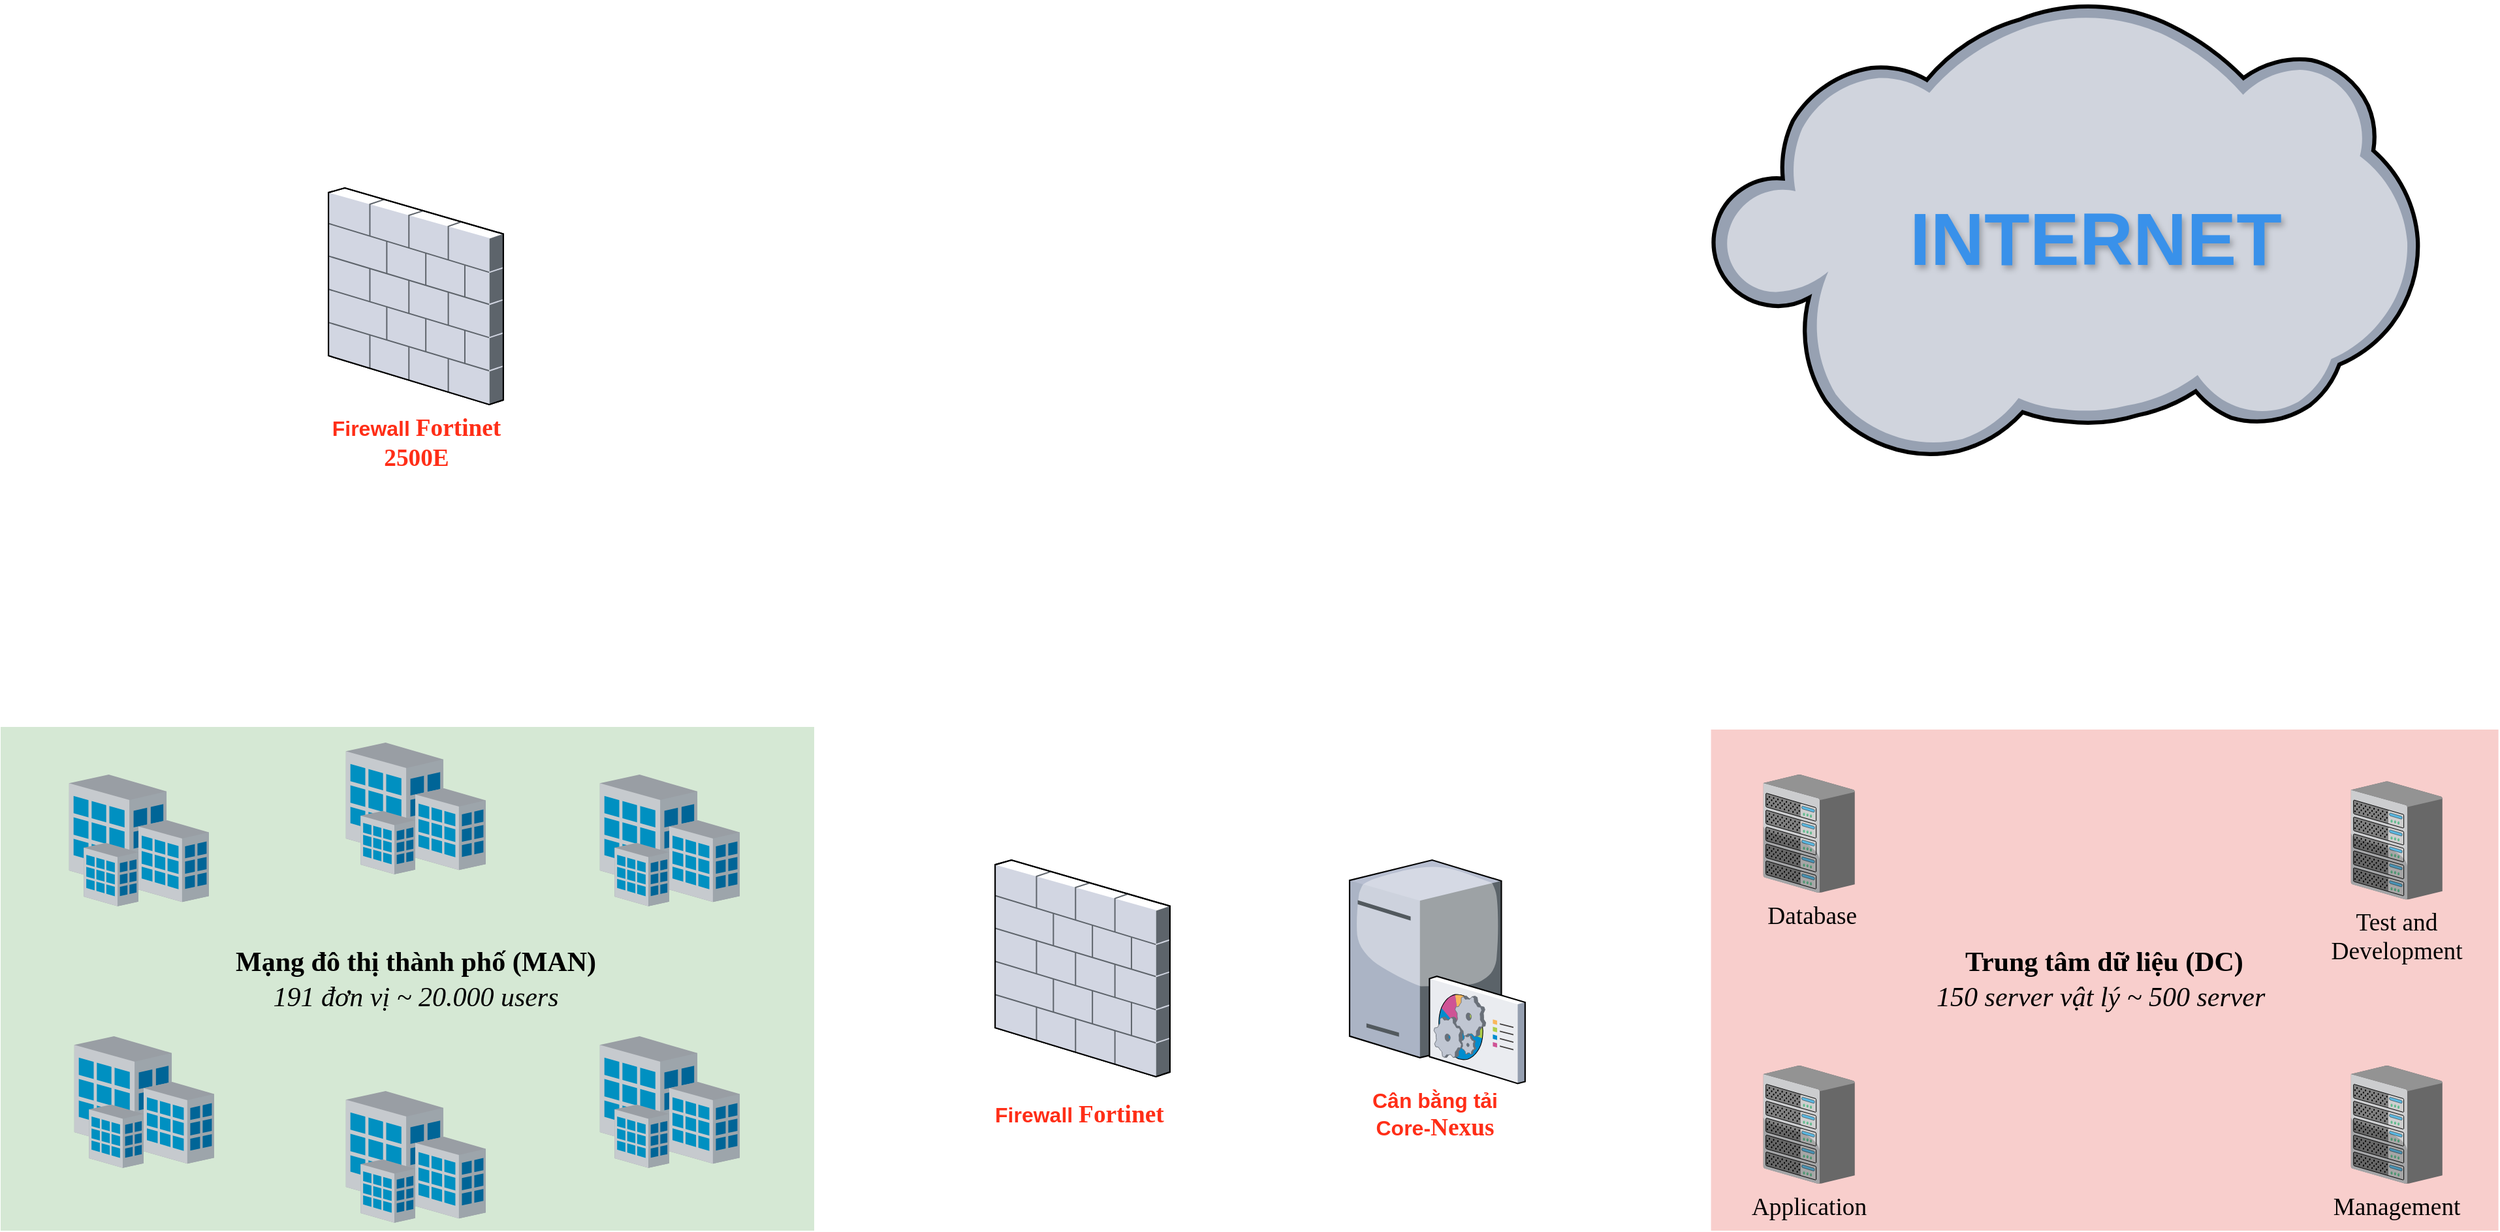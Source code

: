 <mxfile version="24.4.7" type="github">
  <diagram name="Page-1" id="e3a06f82-3646-2815-327d-82caf3d4e204">
    <mxGraphModel dx="3465" dy="2203" grid="1" gridSize="10" guides="1" tooltips="1" connect="1" arrows="1" fold="1" page="1" pageScale="1.5" pageWidth="1169" pageHeight="826" background="none" math="0" shadow="0">
      <root>
        <mxCell id="0" style=";html=1;" />
        <mxCell id="1" style=";html=1;" parent="0" />
        <mxCell id="6a7d8f32e03d9370-61" value="" style="whiteSpace=wrap;html=1;fillColor=#f8cecc;fontSize=14;strokeColor=none;verticalAlign=top;" parent="1" vertex="1">
          <mxGeometry x="2230.29" y="760" width="603" height="384" as="geometry" />
        </mxCell>
        <mxCell id="6a7d8f32e03d9370-60" value="" style="whiteSpace=wrap;html=1;fillColor=#d5e8d4;fontSize=14;strokeColor=none;verticalAlign=top;" parent="1" vertex="1">
          <mxGeometry x="920.5" y="758" width="623" height="386" as="geometry" />
        </mxCell>
        <mxCell id="6a7d8f32e03d9370-16" value="&lt;span id=&quot;docs-internal-guid-9d835d87-7fff-4643-cab0-f77259b9171f&quot;&gt;&lt;span style=&quot;font-size: 14pt; font-family: &amp;quot;Times New Roman&amp;quot;, serif; background-color: transparent; font-variant-numeric: normal; font-variant-east-asian: normal; font-variant-alternates: normal; font-variant-position: normal; vertical-align: baseline; white-space: pre-wrap;&quot;&gt;&amp;nbsp;Database&lt;/span&gt;&lt;/span&gt;" style="verticalLabelPosition=bottom;aspect=fixed;html=1;verticalAlign=top;strokeColor=none;shape=mxgraph.citrix.chassis;fillColor=#66B2FF;gradientColor=#0066CC;fontSize=14;" parent="1" vertex="1">
          <mxGeometry x="2270.29" y="794.5" width="70.11" height="90.5" as="geometry" />
        </mxCell>
        <mxCell id="6a7d8f32e03d9370-31" value="" style="verticalLabelPosition=bottom;aspect=fixed;html=1;verticalAlign=top;strokeColor=none;shape=mxgraph.citrix.site;fillColor=#66B2FF;gradientColor=#0066CC;fontSize=14;" parent="1" vertex="1">
          <mxGeometry x="1379.5" y="995" width="107" height="101" as="geometry" />
        </mxCell>
        <mxCell id="3PxMr9hApGVc-ur7nNP5-1" value="&lt;span style=&quot;font-size: 21px;&quot; id=&quot;docs-internal-guid-a3162c0a-7fff-53ce-2dbf-dc34f5ae93af&quot;&gt;&lt;span style=&quot;font-family: &amp;quot;Times New Roman&amp;quot;, serif; background-color: transparent; font-variant-numeric: normal; font-variant-east-asian: normal; font-variant-alternates: normal; font-variant-position: normal; vertical-align: baseline; white-space-collapse: preserve;&quot;&gt;&lt;b style=&quot;&quot;&gt;&lt;font style=&quot;font-size: 21px;&quot;&gt;Mạng đô thị thành phố (MAN)&lt;/font&gt;&lt;/b&gt;&lt;/span&gt;&lt;/span&gt;&lt;div style=&quot;font-size: 21px;&quot;&gt;&lt;font style=&quot;font-size: 21px;&quot; face=&quot;Times New Roman, serif&quot;&gt;&lt;span style=&quot;white-space-collapse: preserve;&quot;&gt;&lt;i style=&quot;&quot;&gt;191 đơn vị ~ 20.000 users&lt;/i&gt;&lt;/span&gt;&lt;/font&gt;&lt;/div&gt;" style="text;strokeColor=none;fillColor=none;html=1;align=center;verticalAlign=middle;whiteSpace=wrap;rounded=0;fontSize=16;" vertex="1" parent="1">
          <mxGeometry x="1096.5" y="926" width="283" height="50" as="geometry" />
        </mxCell>
        <mxCell id="3PxMr9hApGVc-ur7nNP5-2" value="" style="verticalLabelPosition=bottom;aspect=fixed;html=1;verticalAlign=top;strokeColor=none;shape=mxgraph.citrix.site;fillColor=#66B2FF;gradientColor=#0066CC;fontSize=14;" vertex="1" parent="1">
          <mxGeometry x="1185" y="1037" width="107" height="101" as="geometry" />
        </mxCell>
        <mxCell id="3PxMr9hApGVc-ur7nNP5-3" value="" style="verticalLabelPosition=bottom;aspect=fixed;html=1;verticalAlign=top;strokeColor=none;shape=mxgraph.citrix.site;fillColor=#66B2FF;gradientColor=#0066CC;fontSize=14;" vertex="1" parent="1">
          <mxGeometry x="973" y="794.5" width="107" height="101" as="geometry" />
        </mxCell>
        <mxCell id="3PxMr9hApGVc-ur7nNP5-4" value="" style="verticalLabelPosition=bottom;aspect=fixed;html=1;verticalAlign=top;strokeColor=none;shape=mxgraph.citrix.site;fillColor=#66B2FF;gradientColor=#0066CC;fontSize=14;" vertex="1" parent="1">
          <mxGeometry x="977" y="995" width="107" height="101" as="geometry" />
        </mxCell>
        <mxCell id="3PxMr9hApGVc-ur7nNP5-5" value="" style="verticalLabelPosition=bottom;aspect=fixed;html=1;verticalAlign=top;strokeColor=none;shape=mxgraph.citrix.site;fillColor=#66B2FF;gradientColor=#0066CC;fontSize=14;" vertex="1" parent="1">
          <mxGeometry x="1379.5" y="794.5" width="107" height="101" as="geometry" />
        </mxCell>
        <mxCell id="3PxMr9hApGVc-ur7nNP5-6" value="" style="verticalLabelPosition=bottom;aspect=fixed;html=1;verticalAlign=top;strokeColor=none;shape=mxgraph.citrix.site;fillColor=#66B2FF;gradientColor=#0066CC;fontSize=14;" vertex="1" parent="1">
          <mxGeometry x="1185" y="770" width="107" height="101" as="geometry" />
        </mxCell>
        <mxCell id="3PxMr9hApGVc-ur7nNP5-7" value="&lt;div style=&quot;font-size: 21px;&quot;&gt;&lt;span id=&quot;docs-internal-guid-ce577cba-7fff-6681-e3cf-3ff28a774a8f&quot; style=&quot;font-size: 21px;&quot;&gt;&lt;span style=&quot;font-size: 21px; font-family: &amp;quot;Times New Roman&amp;quot;, serif; background-color: transparent; font-variant-numeric: normal; font-variant-east-asian: normal; font-variant-alternates: normal; font-variant-position: normal; vertical-align: baseline; white-space-collapse: preserve;&quot;&gt;&lt;b style=&quot;font-size: 21px;&quot;&gt;Trung tâm dữ liệu (DC)&lt;/b&gt;&lt;/span&gt;&lt;/span&gt;&lt;/div&gt;&lt;div style=&quot;font-size: 21px;&quot;&gt;&lt;font face=&quot;Times New Roman, serif&quot; style=&quot;font-size: 21px;&quot;&gt;&lt;span style=&quot;white-space-collapse: preserve; font-size: 21px;&quot;&gt;&lt;i style=&quot;font-size: 21px;&quot;&gt;150 server vật lý ~ 500 server &lt;/i&gt;&lt;/span&gt;&lt;/font&gt;&lt;/div&gt;" style="text;strokeColor=none;fillColor=none;html=1;align=center;verticalAlign=middle;whiteSpace=wrap;rounded=0;fontSize=21;" vertex="1" parent="1">
          <mxGeometry x="2390.29" y="926" width="283" height="50" as="geometry" />
        </mxCell>
        <mxCell id="3PxMr9hApGVc-ur7nNP5-8" value="&lt;span id=&quot;docs-internal-guid-d623d883-7fff-5d30-a4e0-7b7bfae6a25a&quot;&gt;&lt;span style=&quot;font-size: 14pt; font-family: &amp;quot;Times New Roman&amp;quot;, serif; background-color: transparent; font-variant-numeric: normal; font-variant-east-asian: normal; font-variant-alternates: normal; font-variant-position: normal; vertical-align: baseline; white-space: pre-wrap;&quot;&gt;Application &lt;/span&gt;&lt;/span&gt;" style="verticalLabelPosition=bottom;aspect=fixed;html=1;verticalAlign=top;strokeColor=none;shape=mxgraph.citrix.chassis;fillColor=#66B2FF;gradientColor=#0066CC;fontSize=14;" vertex="1" parent="1">
          <mxGeometry x="2270.29" y="1017.5" width="70.11" height="90.5" as="geometry" />
        </mxCell>
        <mxCell id="3PxMr9hApGVc-ur7nNP5-9" value="&lt;span id=&quot;docs-internal-guid-1cf09a69-7fff-9a33-591f-fb55b128711d&quot;&gt;&lt;span style=&quot;font-size: 14pt; font-family: &amp;quot;Times New Roman&amp;quot;, serif; background-color: transparent; font-variant-numeric: normal; font-variant-east-asian: normal; font-variant-alternates: normal; font-variant-position: normal; vertical-align: baseline; white-space: pre-wrap;&quot;&gt;Test and Development&lt;/span&gt;&lt;/span&gt;" style="verticalLabelPosition=bottom;aspect=fixed;html=1;verticalAlign=top;strokeColor=none;shape=mxgraph.citrix.chassis;fillColor=#66B2FF;gradientColor=#0066CC;fontSize=14;" vertex="1" parent="1">
          <mxGeometry x="2720.29" y="799.75" width="70.11" height="90.5" as="geometry" />
        </mxCell>
        <mxCell id="3PxMr9hApGVc-ur7nNP5-10" value="&lt;span id=&quot;docs-internal-guid-0598049a-7fff-75d8-6361-de486bc13585&quot;&gt;&lt;span style=&quot;font-size: 14pt; font-family: &amp;quot;Times New Roman&amp;quot;, serif; background-color: transparent; font-variant-numeric: normal; font-variant-east-asian: normal; font-variant-alternates: normal; font-variant-position: normal; vertical-align: baseline; white-space: pre-wrap;&quot;&gt;Management&lt;/span&gt;&lt;/span&gt;" style="verticalLabelPosition=bottom;aspect=fixed;html=1;verticalAlign=top;strokeColor=none;shape=mxgraph.citrix.chassis;fillColor=#66B2FF;gradientColor=#0066CC;fontSize=14;" vertex="1" parent="1">
          <mxGeometry x="2720.29" y="1017.5" width="70.11" height="90.5" as="geometry" />
        </mxCell>
        <mxCell id="3PxMr9hApGVc-ur7nNP5-13" value="" style="verticalLabelPosition=bottom;sketch=0;aspect=fixed;html=1;verticalAlign=top;strokeColor=none;align=center;outlineConnect=0;shape=mxgraph.citrix.firewall;" vertex="1" parent="1">
          <mxGeometry x="1171.56" y="345" width="133.87" height="166" as="geometry" />
        </mxCell>
        <mxCell id="3PxMr9hApGVc-ur7nNP5-15" value="" style="verticalLabelPosition=bottom;sketch=0;aspect=fixed;html=1;verticalAlign=top;strokeColor=none;align=center;outlineConnect=0;shape=mxgraph.citrix.cloud;textShadow=0;" vertex="1" parent="1">
          <mxGeometry x="2230.29" y="201" width="542.42" height="354" as="geometry" />
        </mxCell>
        <mxCell id="3PxMr9hApGVc-ur7nNP5-17" value="&lt;font color=&quot;#ff2e17&quot;&gt;Firewall&amp;nbsp;&lt;span id=&quot;docs-internal-guid-8ebe34da-7fff-6cad-656f-97937fef2c96&quot;&gt;&lt;span style=&quot;font-size: 14pt; font-family: &amp;quot;Times New Roman&amp;quot;, serif; background-color: transparent; font-variant-numeric: normal; font-variant-east-asian: normal; font-variant-alternates: normal; font-variant-position: normal; vertical-align: baseline; white-space-collapse: preserve;&quot;&gt;Fortinet 2500E&lt;/span&gt;&lt;/span&gt;&lt;/font&gt;" style="text;strokeColor=none;fillColor=none;html=1;align=center;verticalAlign=middle;whiteSpace=wrap;rounded=0;fontSize=16;fontStyle=1" vertex="1" parent="1">
          <mxGeometry x="1169.5" y="525" width="138" height="30" as="geometry" />
        </mxCell>
        <mxCell id="3PxMr9hApGVc-ur7nNP5-19" value="" style="verticalLabelPosition=bottom;sketch=0;aspect=fixed;html=1;verticalAlign=top;strokeColor=none;align=center;outlineConnect=0;shape=mxgraph.citrix.command_center;" vertex="1" parent="1">
          <mxGeometry x="1953.51" y="860" width="134.49" height="171" as="geometry" />
        </mxCell>
        <mxCell id="3PxMr9hApGVc-ur7nNP5-20" value="" style="verticalLabelPosition=bottom;sketch=0;aspect=fixed;html=1;verticalAlign=top;strokeColor=none;align=center;outlineConnect=0;shape=mxgraph.citrix.firewall;" vertex="1" parent="1">
          <mxGeometry x="1682.06" y="860" width="133.87" height="166" as="geometry" />
        </mxCell>
        <mxCell id="3PxMr9hApGVc-ur7nNP5-21" value="&lt;font color=&quot;#ff2e17&quot;&gt;Firewall&amp;nbsp;&lt;span id=&quot;docs-internal-guid-8ebe34da-7fff-6cad-656f-97937fef2c96&quot;&gt;&lt;span style=&quot;font-size: 14pt; font-family: &amp;quot;Times New Roman&amp;quot;, serif; background-color: transparent; font-variant-numeric: normal; font-variant-east-asian: normal; font-variant-alternates: normal; font-variant-position: normal; vertical-align: baseline; white-space-collapse: preserve;&quot;&gt;Fortinet &lt;/span&gt;&lt;/span&gt;&lt;/font&gt;" style="text;strokeColor=none;fillColor=none;html=1;align=center;verticalAlign=middle;whiteSpace=wrap;rounded=0;fontSize=16;fontStyle=1" vertex="1" parent="1">
          <mxGeometry x="1680" y="1040" width="138" height="30" as="geometry" />
        </mxCell>
        <mxCell id="3PxMr9hApGVc-ur7nNP5-22" value="&lt;font color=&quot;#ff2e17&quot;&gt;&lt;span id=&quot;docs-internal-guid-8ebe34da-7fff-6cad-656f-97937fef2c96&quot;&gt;&lt;span style=&quot;background-color: transparent; font-variant-numeric: normal; font-variant-east-asian: normal; font-variant-alternates: normal; font-variant-position: normal; vertical-align: baseline;&quot;&gt;Cân bằng tải Core-&lt;font face=&quot;Times New Roman, serif&quot;&gt;&lt;span style=&quot;font-size: 18.667px; white-space-collapse: preserve;&quot;&gt;Nexus&lt;/span&gt;&lt;/font&gt;&lt;/span&gt;&lt;/span&gt;&lt;/font&gt;" style="text;strokeColor=none;fillColor=none;html=1;align=center;verticalAlign=middle;whiteSpace=wrap;rounded=0;fontSize=16;fontStyle=1" vertex="1" parent="1">
          <mxGeometry x="1950.0" y="1040" width="138" height="30" as="geometry" />
        </mxCell>
        <mxCell id="3PxMr9hApGVc-ur7nNP5-23" value="INTERNET" style="text;strokeColor=none;fillColor=none;html=1;align=center;verticalAlign=middle;whiteSpace=wrap;rounded=0;fontSize=57;fontStyle=1;fontColor=#3991ea;labelBorderColor=none;textShadow=1;labelBackgroundColor=none;" vertex="1" parent="1">
          <mxGeometry x="2495" y="369" width="60" height="30" as="geometry" />
        </mxCell>
      </root>
    </mxGraphModel>
  </diagram>
</mxfile>
